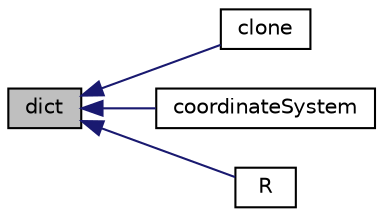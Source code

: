 digraph "dict"
{
  bgcolor="transparent";
  edge [fontname="Helvetica",fontsize="10",labelfontname="Helvetica",labelfontsize="10"];
  node [fontname="Helvetica",fontsize="10",shape=record];
  rankdir="LR";
  Node1 [label="dict",height=0.2,width=0.4,color="black", fillcolor="grey75", style="filled", fontcolor="black"];
  Node1 -> Node2 [dir="back",color="midnightblue",fontsize="10",style="solid",fontname="Helvetica"];
  Node2 [label="clone",height=0.2,width=0.4,color="black",URL="$a00407.html#a478ffe00ef25fcebfbfa6bf9edfc5332",tooltip="Return clone. "];
  Node1 -> Node3 [dir="back",color="midnightblue",fontsize="10",style="solid",fontname="Helvetica"];
  Node3 [label="coordinateSystem",height=0.2,width=0.4,color="black",URL="$a00407.html#a16282a13b0dd3d94645d2d73478db9b5",tooltip="Construct from Istream. "];
  Node1 -> Node4 [dir="back",color="midnightblue",fontsize="10",style="solid",fontname="Helvetica"];
  Node4 [label="R",height=0.2,width=0.4,color="black",URL="$a00407.html#a9ce5353251ca923aee22a20fa288b115",tooltip="Update and return the co-ordinate roation for a list of cells. "];
}
